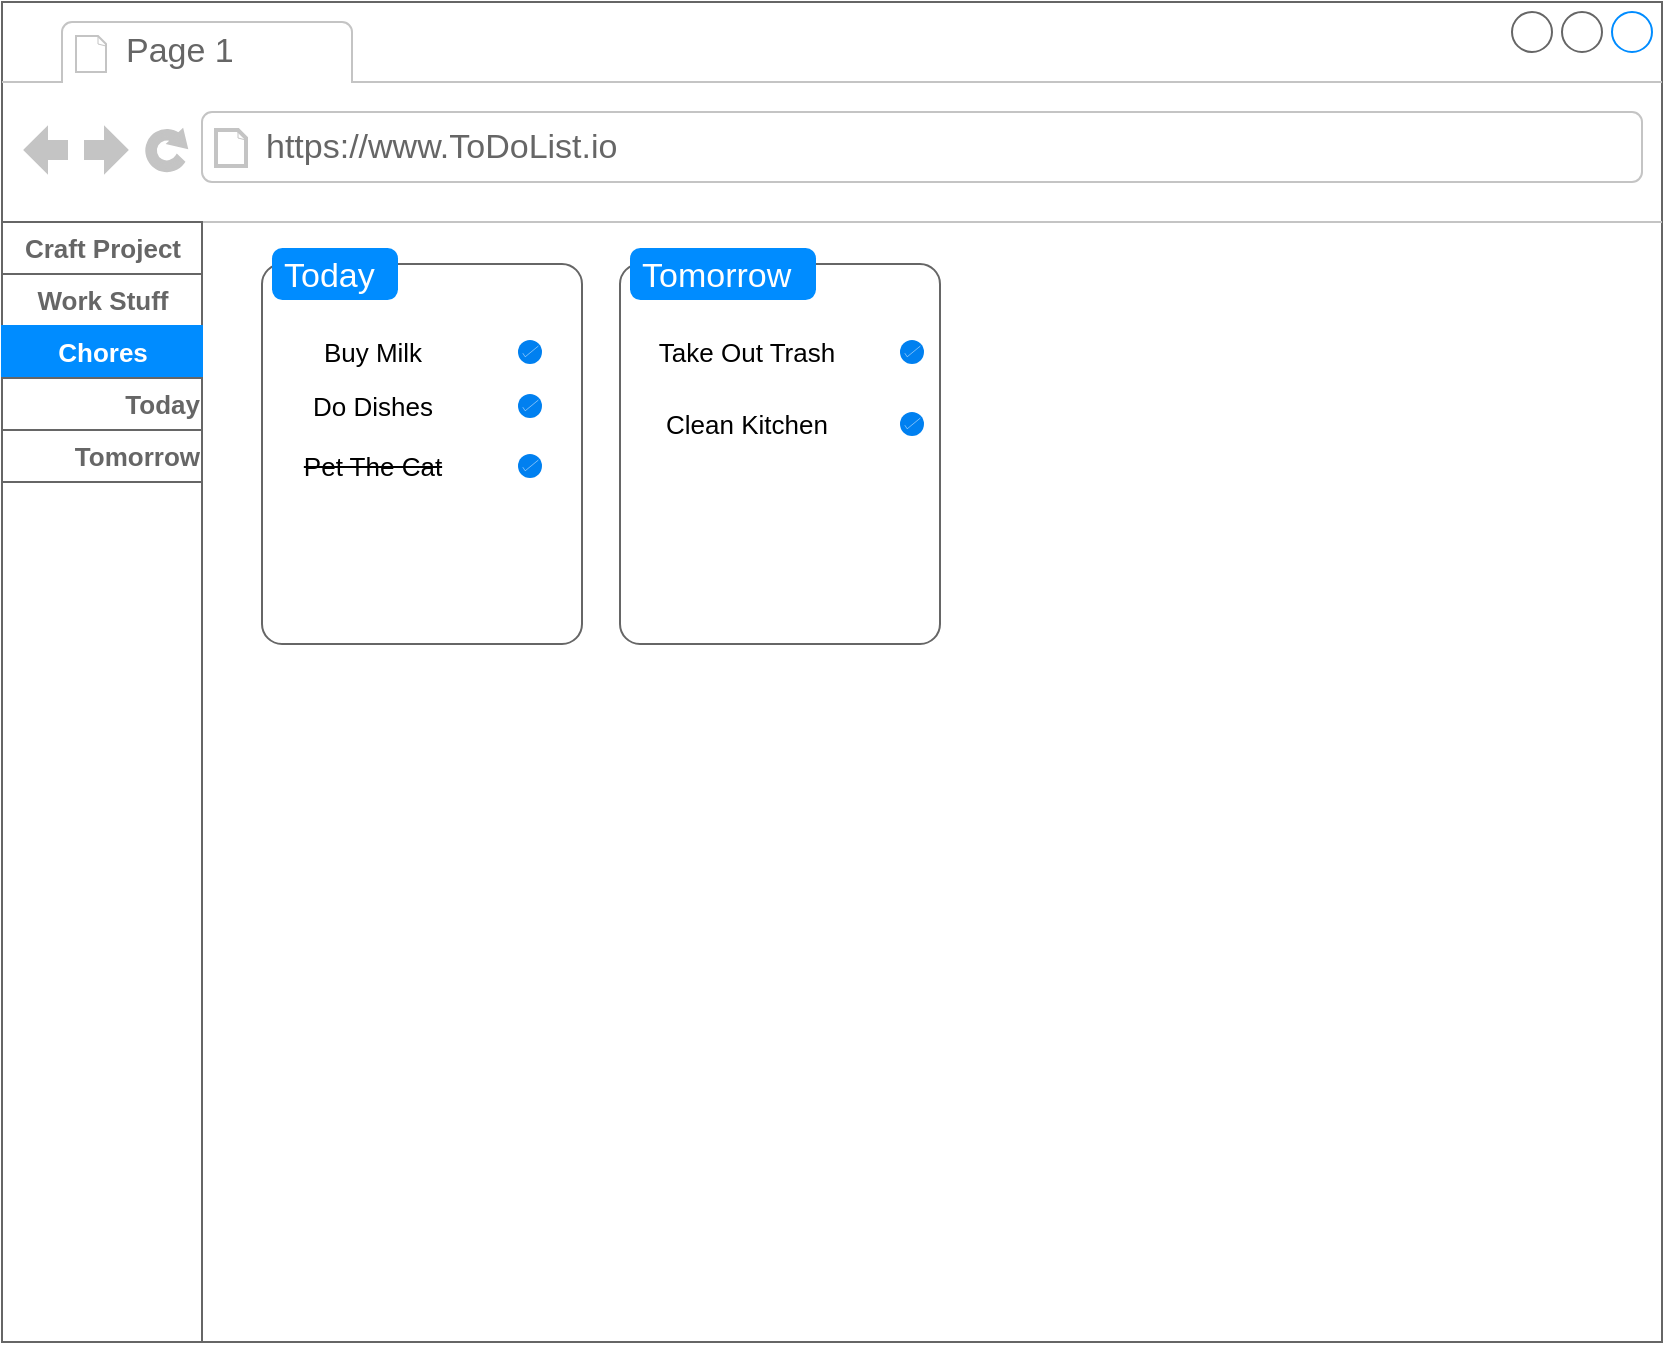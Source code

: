 <mxfile version="14.5.1" type="device"><diagram id="RPTX_PZjrVkNrfxcWMIF" name="Page-1"><mxGraphModel dx="1086" dy="806" grid="0" gridSize="10" guides="1" tooltips="1" connect="1" arrows="1" fold="1" page="1" pageScale="1" pageWidth="850" pageHeight="1100" math="0" shadow="0"><root><mxCell id="0"/><mxCell id="1" parent="0"/><mxCell id="NrLZRTbf-7lHoRaGohWW-1" value="" style="strokeWidth=1;shadow=0;dashed=0;align=right;html=1;shape=mxgraph.mockup.containers.browserWindow;rSize=0;strokeColor=#666666;strokeColor2=#008cff;strokeColor3=#c4c4c4;mainText=,;recursiveResize=0;" parent="1" vertex="1"><mxGeometry x="46" y="62" width="830" height="670" as="geometry"/></mxCell><mxCell id="NrLZRTbf-7lHoRaGohWW-2" value="Page 1" style="strokeWidth=1;shadow=0;dashed=0;align=center;html=1;shape=mxgraph.mockup.containers.anchor;fontSize=17;fontColor=#666666;align=left;" parent="NrLZRTbf-7lHoRaGohWW-1" vertex="1"><mxGeometry x="60" y="12" width="110" height="26" as="geometry"/></mxCell><mxCell id="NrLZRTbf-7lHoRaGohWW-3" value="&lt;div&gt;https://www.ToDoList.io&lt;/div&gt;" style="strokeWidth=1;shadow=0;dashed=0;align=center;html=1;shape=mxgraph.mockup.containers.anchor;rSize=0;fontSize=17;fontColor=#666666;align=left;" parent="NrLZRTbf-7lHoRaGohWW-1" vertex="1"><mxGeometry x="130" y="60" width="250" height="26" as="geometry"/></mxCell><mxCell id="NrLZRTbf-7lHoRaGohWW-6" value="" style="strokeWidth=1;shadow=0;dashed=0;align=center;html=1;shape=mxgraph.mockup.containers.rrect;rSize=0;strokeColor=#666666;" parent="NrLZRTbf-7lHoRaGohWW-1" vertex="1"><mxGeometry y="110" width="100" height="560" as="geometry"/></mxCell><mxCell id="NrLZRTbf-7lHoRaGohWW-7" value="&lt;font style=&quot;font-size: 13px&quot;&gt;Craft Project&lt;br&gt;&lt;/font&gt;" style="strokeColor=inherit;fillColor=inherit;gradientColor=inherit;strokeWidth=1;shadow=0;dashed=0;align=center;html=1;shape=mxgraph.mockup.containers.rrect;rSize=0;fontSize=17;fontColor=#666666;fontStyle=1;resizeWidth=1;" parent="NrLZRTbf-7lHoRaGohWW-6" vertex="1"><mxGeometry width="100" height="26" relative="1" as="geometry"/></mxCell><mxCell id="NrLZRTbf-7lHoRaGohWW-8" value="&lt;font style=&quot;font-size: 13px&quot;&gt;Work Stuff&lt;br&gt;&lt;/font&gt;" style="strokeColor=inherit;fillColor=inherit;gradientColor=inherit;strokeWidth=1;shadow=0;dashed=0;align=center;html=1;shape=mxgraph.mockup.containers.rrect;rSize=0;fontSize=17;fontColor=#666666;fontStyle=1;resizeWidth=1;" parent="NrLZRTbf-7lHoRaGohWW-6" vertex="1"><mxGeometry width="100" height="26" relative="1" as="geometry"><mxPoint y="26" as="offset"/></mxGeometry></mxCell><mxCell id="NrLZRTbf-7lHoRaGohWW-9" value="&lt;font style=&quot;font-size: 13px&quot;&gt;Chores&lt;/font&gt;" style="strokeWidth=1;shadow=0;dashed=0;align=center;html=1;shape=mxgraph.mockup.containers.rrect;rSize=0;fontSize=17;fontColor=#ffffff;fontStyle=1;fillColor=#008cff;strokeColor=#008cff;resizeWidth=1;" parent="NrLZRTbf-7lHoRaGohWW-6" vertex="1"><mxGeometry width="100" height="26" relative="1" as="geometry"><mxPoint y="52" as="offset"/></mxGeometry></mxCell><mxCell id="NrLZRTbf-7lHoRaGohWW-16" value="&lt;font style=&quot;font-size: 13px&quot;&gt;Today&lt;/font&gt;" style="strokeColor=inherit;fillColor=inherit;gradientColor=inherit;strokeWidth=1;shadow=0;dashed=0;align=right;html=1;shape=mxgraph.mockup.containers.rrect;rSize=0;fontSize=17;fontColor=#666666;fontStyle=1;resizeWidth=1;" parent="NrLZRTbf-7lHoRaGohWW-6" vertex="1"><mxGeometry width="100" height="26" relative="1" as="geometry"><mxPoint y="78" as="offset"/></mxGeometry></mxCell><mxCell id="NrLZRTbf-7lHoRaGohWW-17" value="&lt;font style=&quot;font-size: 13px&quot;&gt;Tomorrow&lt;/font&gt;" style="strokeColor=inherit;fillColor=inherit;gradientColor=inherit;strokeWidth=1;shadow=0;dashed=0;align=right;html=1;shape=mxgraph.mockup.containers.rrect;rSize=0;fontSize=17;fontColor=#666666;fontStyle=1;resizeWidth=1;" parent="NrLZRTbf-7lHoRaGohWW-6" vertex="1"><mxGeometry width="100" height="26" relative="1" as="geometry"><mxPoint y="104" as="offset"/></mxGeometry></mxCell><mxCell id="NrLZRTbf-7lHoRaGohWW-18" value="" style="shape=mxgraph.mockup.containers.marginRect;rectMarginTop=10;strokeColor=#666666;strokeWidth=1;dashed=0;rounded=1;arcSize=5;recursiveResize=0;fontSize=13;align=right;" parent="NrLZRTbf-7lHoRaGohWW-1" vertex="1"><mxGeometry x="130" y="121" width="160" height="200" as="geometry"/></mxCell><mxCell id="NrLZRTbf-7lHoRaGohWW-19" value="Today" style="shape=rect;strokeColor=none;fillColor=#008cff;strokeWidth=1;dashed=0;rounded=1;arcSize=20;fontColor=#ffffff;fontSize=17;spacing=2;spacingTop=-2;align=left;autosize=1;spacingLeft=4;resizeWidth=0;resizeHeight=0;perimeter=none;" parent="NrLZRTbf-7lHoRaGohWW-18" vertex="1"><mxGeometry x="5" y="2" width="63" height="26" as="geometry"/></mxCell><mxCell id="NrLZRTbf-7lHoRaGohWW-23" value="Buy Milk" style="text;html=1;strokeColor=none;fillColor=none;align=center;verticalAlign=middle;whiteSpace=wrap;rounded=0;fontSize=13;" parent="NrLZRTbf-7lHoRaGohWW-18" vertex="1"><mxGeometry x="-8" y="39" width="127" height="30" as="geometry"/></mxCell><mxCell id="NrLZRTbf-7lHoRaGohWW-20" value="" style="html=1;verticalLabelPosition=bottom;labelBackgroundColor=#ffffff;verticalAlign=top;shadow=0;dashed=0;strokeWidth=2;shape=mxgraph.ios7.misc.select;fillColor=#0080f0;strokeColor=#ffffff;sketch=0;fontSize=13;" parent="NrLZRTbf-7lHoRaGohWW-18" vertex="1"><mxGeometry x="128" y="48" width="12" height="12" as="geometry"/></mxCell><mxCell id="NrLZRTbf-7lHoRaGohWW-24" value="Do Dishes" style="text;html=1;strokeColor=none;fillColor=none;align=center;verticalAlign=middle;whiteSpace=wrap;rounded=0;fontSize=13;" parent="NrLZRTbf-7lHoRaGohWW-18" vertex="1"><mxGeometry x="-8" y="66" width="127" height="30" as="geometry"/></mxCell><mxCell id="NrLZRTbf-7lHoRaGohWW-25" value="" style="html=1;verticalLabelPosition=bottom;labelBackgroundColor=#ffffff;verticalAlign=top;shadow=0;dashed=0;strokeWidth=2;shape=mxgraph.ios7.misc.select;fillColor=#0080f0;strokeColor=#ffffff;sketch=0;fontSize=13;" parent="NrLZRTbf-7lHoRaGohWW-18" vertex="1"><mxGeometry x="128" y="75" width="12" height="12" as="geometry"/></mxCell><mxCell id="NrLZRTbf-7lHoRaGohWW-38" value="&lt;strike&gt;Pet The Cat&lt;/strike&gt;" style="text;html=1;strokeColor=none;fillColor=none;align=center;verticalAlign=middle;whiteSpace=wrap;rounded=0;fontSize=13;" parent="NrLZRTbf-7lHoRaGohWW-18" vertex="1"><mxGeometry x="-8" y="96" width="127" height="30" as="geometry"/></mxCell><mxCell id="NrLZRTbf-7lHoRaGohWW-39" value="" style="html=1;verticalLabelPosition=bottom;labelBackgroundColor=#ffffff;verticalAlign=top;shadow=0;dashed=0;strokeWidth=2;shape=mxgraph.ios7.misc.select;fillColor=#0080f0;strokeColor=#ffffff;sketch=0;fontSize=13;" parent="NrLZRTbf-7lHoRaGohWW-18" vertex="1"><mxGeometry x="128" y="105" width="12" height="12" as="geometry"/></mxCell><mxCell id="NrLZRTbf-7lHoRaGohWW-26" value="" style="shape=mxgraph.mockup.containers.marginRect;rectMarginTop=10;strokeColor=#666666;strokeWidth=1;dashed=0;rounded=1;arcSize=5;recursiveResize=0;fontSize=13;align=right;" parent="NrLZRTbf-7lHoRaGohWW-1" vertex="1"><mxGeometry x="309" y="121" width="160" height="200" as="geometry"/></mxCell><mxCell id="NrLZRTbf-7lHoRaGohWW-27" value="Tomorrow" style="shape=rect;strokeColor=none;fillColor=#008cff;strokeWidth=1;dashed=0;rounded=1;arcSize=20;fontColor=#ffffff;fontSize=17;spacing=2;spacingTop=-2;align=left;autosize=1;spacingLeft=4;resizeWidth=0;resizeHeight=0;perimeter=none;" parent="NrLZRTbf-7lHoRaGohWW-26" vertex="1"><mxGeometry x="5" y="2" width="93" height="26" as="geometry"/></mxCell><mxCell id="NrLZRTbf-7lHoRaGohWW-28" value="Take Out Trash" style="text;html=1;strokeColor=none;fillColor=none;align=center;verticalAlign=middle;whiteSpace=wrap;rounded=0;fontSize=13;" parent="NrLZRTbf-7lHoRaGohWW-26" vertex="1"><mxGeometry y="39" width="127" height="30" as="geometry"/></mxCell><mxCell id="NrLZRTbf-7lHoRaGohWW-29" value="" style="html=1;verticalLabelPosition=bottom;labelBackgroundColor=#ffffff;verticalAlign=top;shadow=0;dashed=0;strokeWidth=2;shape=mxgraph.ios7.misc.select;fillColor=#0080f0;strokeColor=#ffffff;sketch=0;fontSize=13;" parent="NrLZRTbf-7lHoRaGohWW-26" vertex="1"><mxGeometry x="140" y="48" width="12" height="12" as="geometry"/></mxCell><mxCell id="NrLZRTbf-7lHoRaGohWW-30" value="Clean Kitchen" style="text;html=1;strokeColor=none;fillColor=none;align=center;verticalAlign=middle;whiteSpace=wrap;rounded=0;fontSize=13;" parent="NrLZRTbf-7lHoRaGohWW-26" vertex="1"><mxGeometry y="75" width="127" height="30" as="geometry"/></mxCell><mxCell id="NrLZRTbf-7lHoRaGohWW-31" value="" style="html=1;verticalLabelPosition=bottom;labelBackgroundColor=#ffffff;verticalAlign=top;shadow=0;dashed=0;strokeWidth=2;shape=mxgraph.ios7.misc.select;fillColor=#0080f0;strokeColor=#ffffff;sketch=0;fontSize=13;" parent="NrLZRTbf-7lHoRaGohWW-26" vertex="1"><mxGeometry x="140" y="84" width="12" height="12" as="geometry"/></mxCell></root></mxGraphModel></diagram></mxfile>